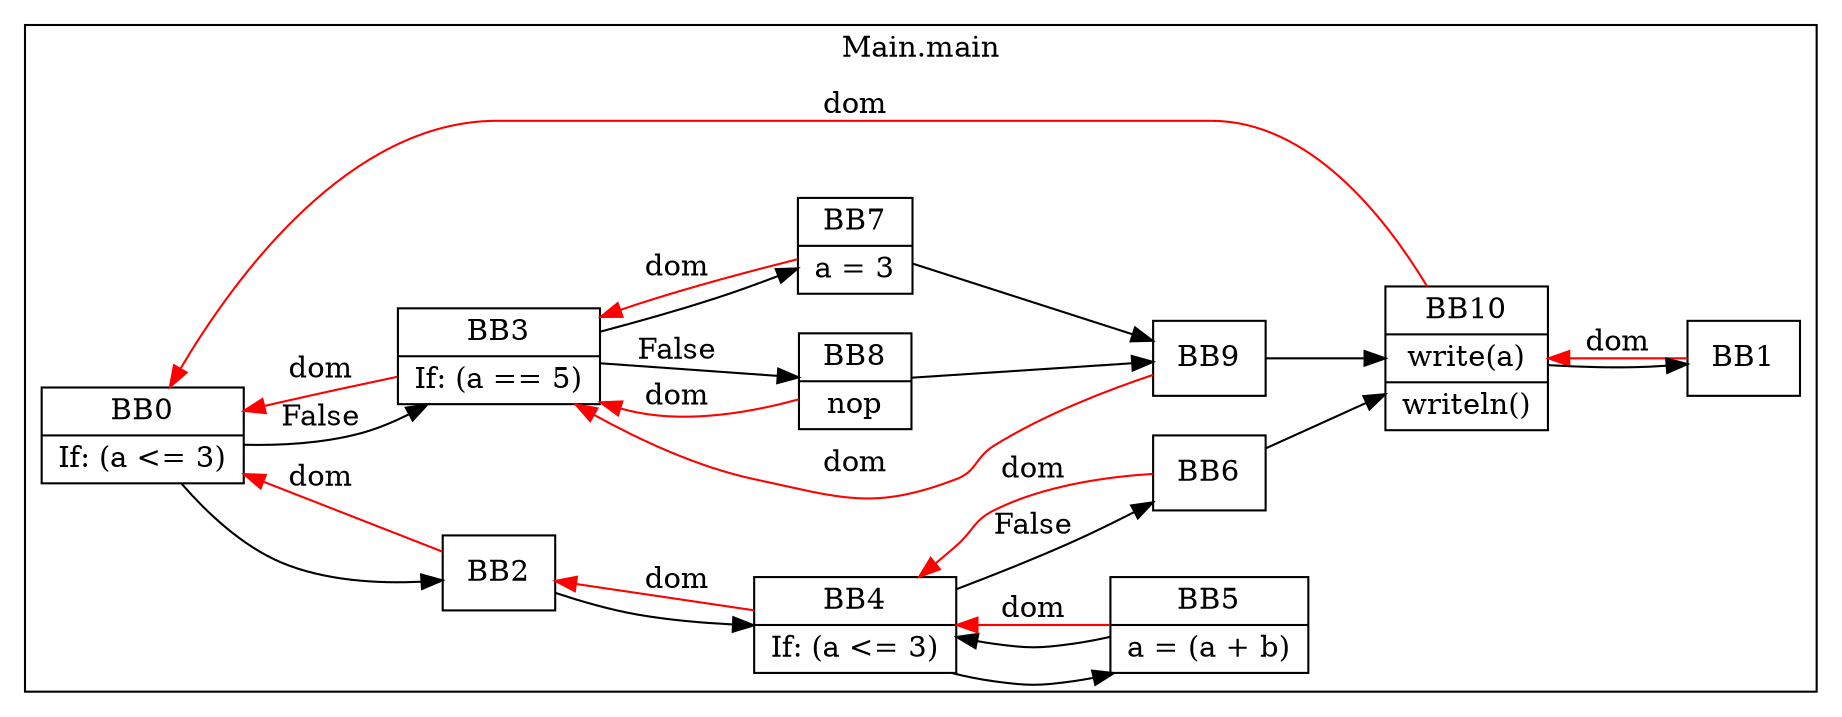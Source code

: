 digraph G {
  graph [ rankdir = "LR" ];
  subgraph cluster_0 {
    label = "Main.main"
    M0_BB0 [
      shape="record"
      label="BB0|If: (a \<= 3)"
    ];
    M0_BB0 -> M0_BB2;
    M0_BB0 -> M0_BB3 [label="False"];
    M0_BB1 [
      shape="record"
      label="BB1"
    ];
    M0_BB1 -> M0_BB10 [color="red" label="dom"];
    M0_BB2 [
      shape="record"
      label="BB2"
    ];
    M0_BB2 -> M0_BB4;
    M0_BB2 -> M0_BB0 [color="red" label="dom"];
    M0_BB3 [
      shape="record"
      label="BB3|If: (a == 5)"
    ];
    M0_BB3 -> M0_BB7;
    M0_BB3 -> M0_BB8 [label="False"];
    M0_BB3 -> M0_BB0 [color="red" label="dom"];
    M0_BB4 [
      shape="record"
      label="BB4|If: (a \<= 3)"
    ];
    M0_BB4 -> M0_BB5;
    M0_BB4 -> M0_BB6 [label="False"];
    M0_BB4 -> M0_BB2 [color="red" label="dom"];
    M0_BB5 [
      shape="record"
      label="BB5|a = (a + b)"
    ];
    M0_BB5 -> M0_BB4;
    M0_BB5 -> M0_BB4 [color="red" label="dom"];
    M0_BB6 [
      shape="record"
      label="BB6"
    ];
    M0_BB6 -> M0_BB10;
    M0_BB6 -> M0_BB4 [color="red" label="dom"];
    M0_BB7 [
      shape="record"
      label="BB7|a = 3"
    ];
    M0_BB7 -> M0_BB9;
    M0_BB7 -> M0_BB3 [color="red" label="dom"];
    M0_BB8 [
      shape="record"
      label="BB8|nop"
    ];
    M0_BB8 -> M0_BB9;
    M0_BB8 -> M0_BB3 [color="red" label="dom"];
    M0_BB9 [
      shape="record"
      label="BB9"
    ];
    M0_BB9 -> M0_BB10;
    M0_BB9 -> M0_BB3 [color="red" label="dom"];
    M0_BB10 [
      shape="record"
      label="BB10|write(a)|writeln()"
    ];
    M0_BB10 -> M0_BB1;
    M0_BB10 -> M0_BB0 [color="red" label="dom"];
  }
}
